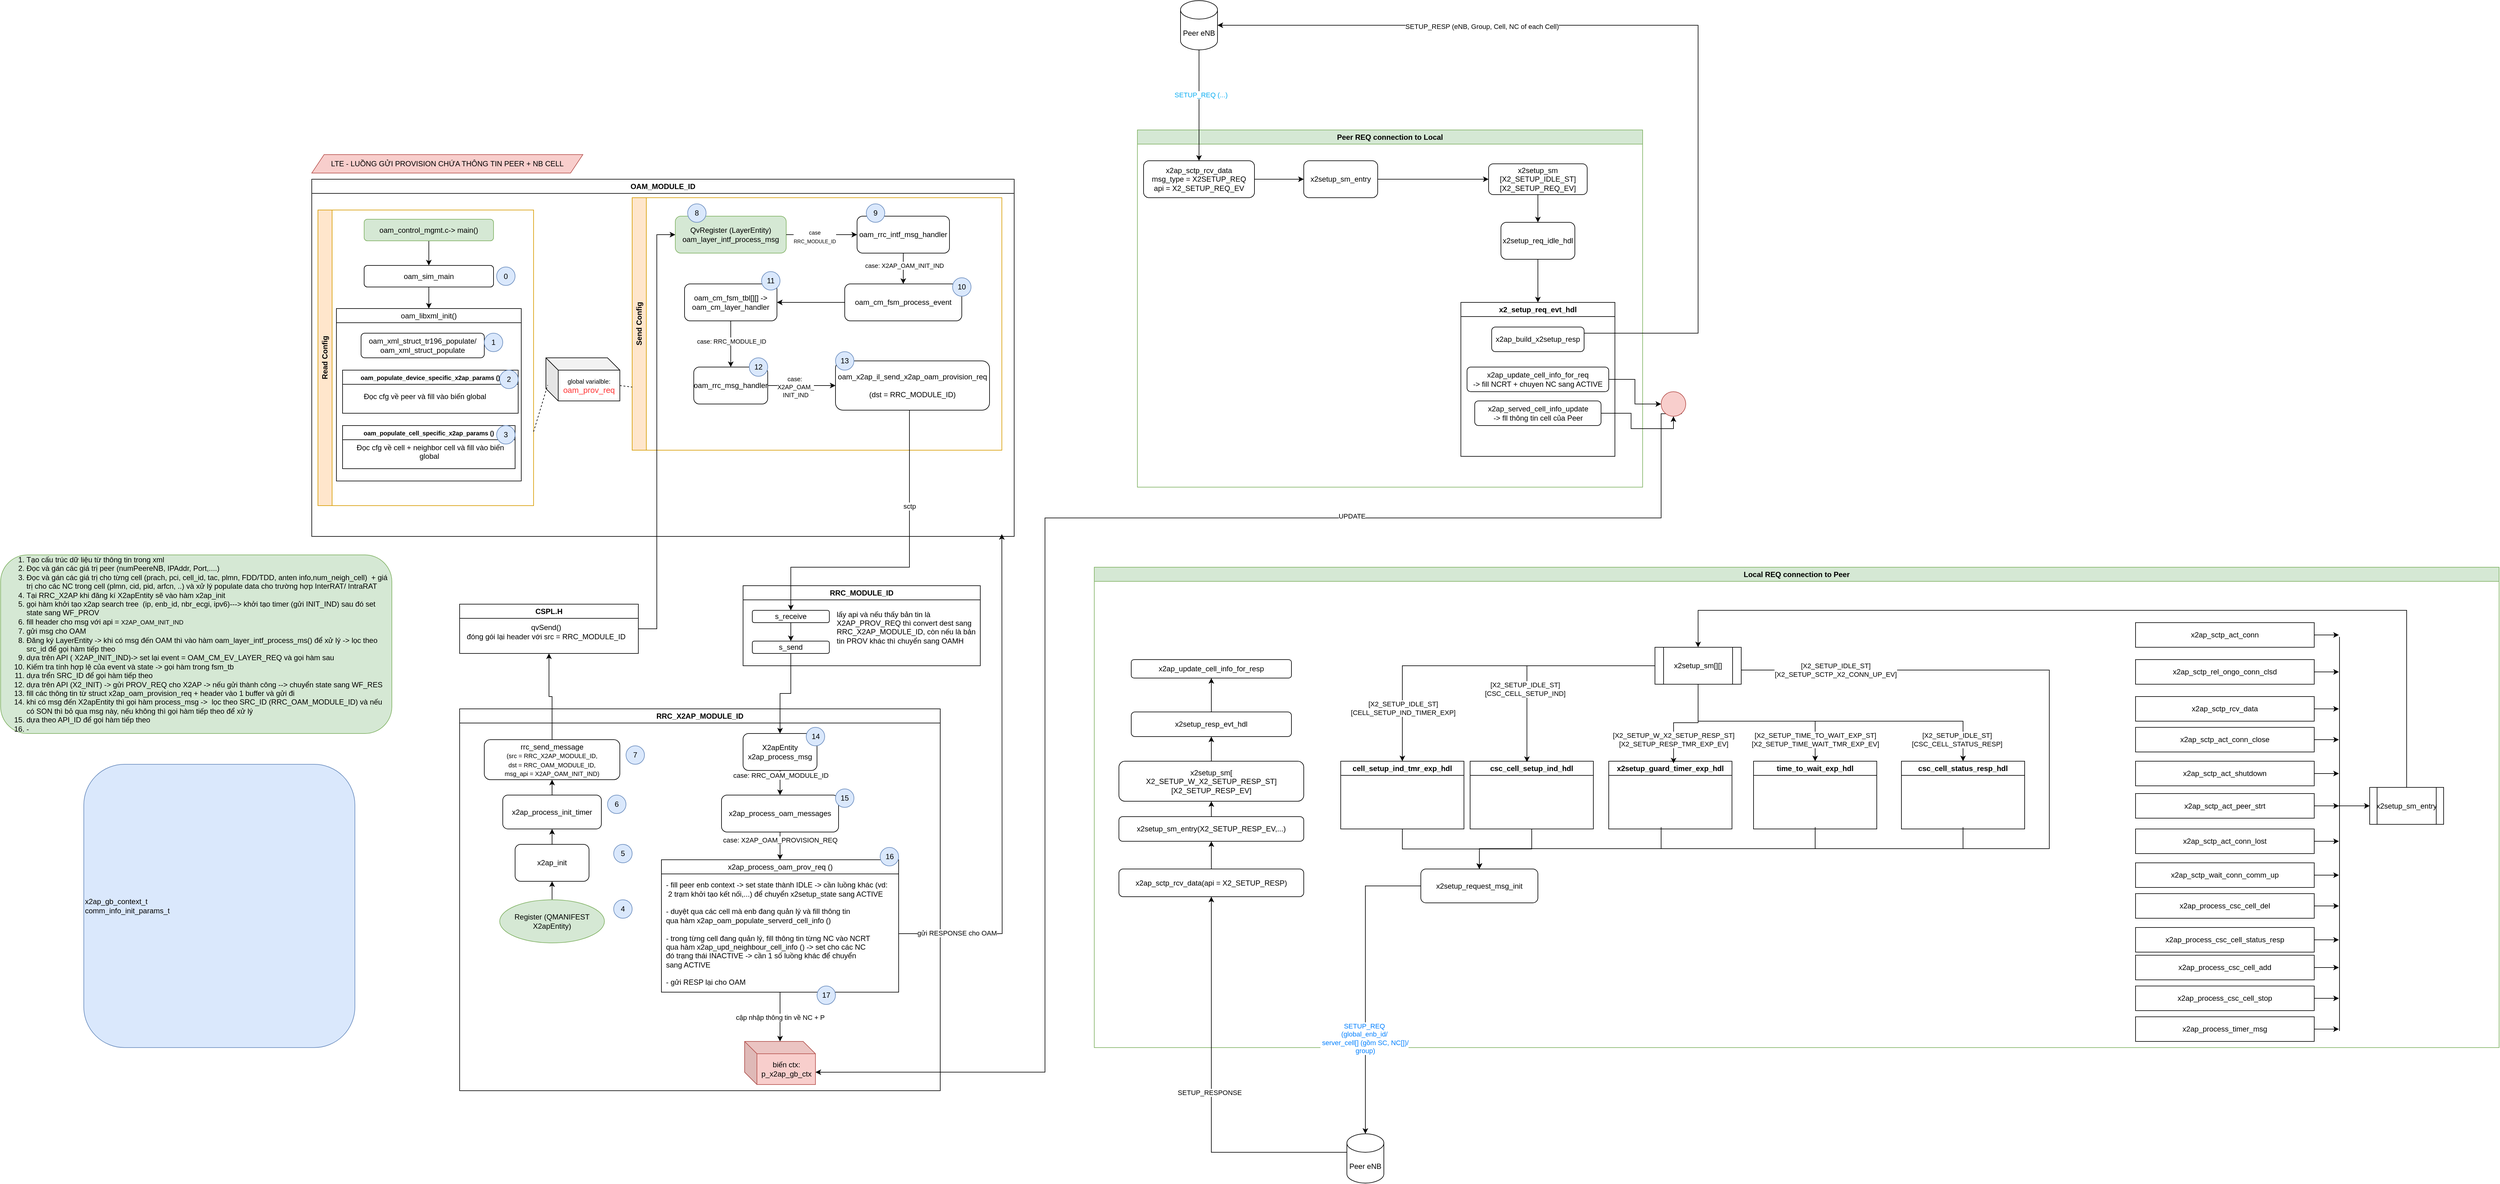 <mxfile version="28.2.0" pages="2">
  <diagram name="LTE" id="iWgtHmf446mTZc4ntef-">
    <mxGraphModel dx="7163" dy="4070" grid="1" gridSize="10" guides="1" tooltips="1" connect="1" arrows="1" fold="1" page="1" pageScale="1" pageWidth="850" pageHeight="1100" math="0" shadow="0">
      <root>
        <mxCell id="0" />
        <mxCell id="1" parent="0" />
        <mxCell id="jGytHkXesSH2hj34qdEf-2" value="OAM_MODULE_ID" style="swimlane;whiteSpace=wrap;html=1;" parent="1" vertex="1">
          <mxGeometry x="-360" y="-230" width="1140" height="580" as="geometry" />
        </mxCell>
        <mxCell id="nEFYsT-crpDZ1YoU7cJc-28" value="" style="edgeStyle=orthogonalEdgeStyle;rounded=0;orthogonalLoop=1;jettySize=auto;html=1;" parent="jGytHkXesSH2hj34qdEf-2" source="jGytHkXesSH2hj34qdEf-7" target="nEFYsT-crpDZ1YoU7cJc-15" edge="1">
          <mxGeometry relative="1" as="geometry" />
        </mxCell>
        <mxCell id="nEFYsT-crpDZ1YoU7cJc-30" value="" style="edgeStyle=orthogonalEdgeStyle;rounded=0;orthogonalLoop=1;jettySize=auto;html=1;" parent="jGytHkXesSH2hj34qdEf-2" source="nEFYsT-crpDZ1YoU7cJc-15" target="nEFYsT-crpDZ1YoU7cJc-24" edge="1">
          <mxGeometry relative="1" as="geometry" />
        </mxCell>
        <mxCell id="nEFYsT-crpDZ1YoU7cJc-109" value="&lt;font style=&quot;font-size: 10px;&quot;&gt;case: RRC_MODULE_ID&lt;/font&gt;" style="edgeLabel;html=1;align=center;verticalAlign=middle;resizable=0;points=[];" parent="nEFYsT-crpDZ1YoU7cJc-30" vertex="1" connectable="0">
          <mxGeometry x="-0.12" y="1" relative="1" as="geometry">
            <mxPoint as="offset" />
          </mxGeometry>
        </mxCell>
        <mxCell id="nEFYsT-crpDZ1YoU7cJc-15" value="oam_cm_fsm_tbl[][] -&amp;gt; oam_cm_layer_handler" style="rounded=1;whiteSpace=wrap;html=1;" parent="jGytHkXesSH2hj34qdEf-2" vertex="1">
          <mxGeometry x="605" y="170" width="150" height="60" as="geometry" />
        </mxCell>
        <mxCell id="nEFYsT-crpDZ1YoU7cJc-63" value="&lt;span style=&quot;font-weight: 400;&quot;&gt;oam_libxml_init()&lt;/span&gt;" style="swimlane;whiteSpace=wrap;html=1;" parent="jGytHkXesSH2hj34qdEf-2" vertex="1">
          <mxGeometry x="40" y="210" width="300" height="280" as="geometry" />
        </mxCell>
        <mxCell id="nEFYsT-crpDZ1YoU7cJc-61" value="oam_xml_struct_tr196_populate/&lt;div&gt;oam_xml_struct_populate&lt;/div&gt;" style="rounded=1;whiteSpace=wrap;html=1;" parent="nEFYsT-crpDZ1YoU7cJc-63" vertex="1">
          <mxGeometry x="40" y="40" width="200" height="40" as="geometry" />
        </mxCell>
        <mxCell id="nEFYsT-crpDZ1YoU7cJc-68" value="&lt;font style=&quot;font-size: 10px;&quot;&gt;oam_populate_device_specific_x2ap_params ()&lt;/font&gt;" style="swimlane;whiteSpace=wrap;html=1;" parent="nEFYsT-crpDZ1YoU7cJc-63" vertex="1">
          <mxGeometry x="10" y="100" width="285" height="70" as="geometry">
            <mxRectangle x="10" y="100" width="250" height="30" as="alternateBounds" />
          </mxGeometry>
        </mxCell>
        <mxCell id="nEFYsT-crpDZ1YoU7cJc-73" value="Đọc cfg về peer và fill vào biến global&amp;nbsp;&lt;div&gt;&lt;br&gt;&lt;/div&gt;" style="text;html=1;align=center;verticalAlign=middle;resizable=0;points=[];autosize=1;strokeColor=none;fillColor=none;" parent="nEFYsT-crpDZ1YoU7cJc-68" vertex="1">
          <mxGeometry x="20" y="30" width="230" height="40" as="geometry" />
        </mxCell>
        <mxCell id="nEFYsT-crpDZ1YoU7cJc-163" value="2" style="ellipse;whiteSpace=wrap;html=1;aspect=fixed;fillColor=#dae8fc;strokeColor=#6c8ebf;" parent="nEFYsT-crpDZ1YoU7cJc-68" vertex="1">
          <mxGeometry x="255" width="30" height="30" as="geometry" />
        </mxCell>
        <mxCell id="nEFYsT-crpDZ1YoU7cJc-72" value="&lt;font style=&quot;font-size: 10px;&quot;&gt;oam_populate_cell_specific_x2ap_params ()&lt;/font&gt;" style="swimlane;whiteSpace=wrap;html=1;" parent="nEFYsT-crpDZ1YoU7cJc-63" vertex="1">
          <mxGeometry x="10" y="190" width="280" height="70" as="geometry">
            <mxRectangle x="10" y="100" width="250" height="30" as="alternateBounds" />
          </mxGeometry>
        </mxCell>
        <mxCell id="nEFYsT-crpDZ1YoU7cJc-75" value="&lt;span style=&quot;text-wrap-mode: nowrap;&quot;&gt;Đọc cfg về cell + neighbor cell và fill vào biến global&amp;nbsp;&lt;/span&gt;&lt;div style=&quot;text-wrap-mode: nowrap;&quot;&gt;&lt;br&gt;&lt;/div&gt;" style="text;html=1;align=center;verticalAlign=middle;whiteSpace=wrap;rounded=0;" parent="nEFYsT-crpDZ1YoU7cJc-72" vertex="1">
          <mxGeometry x="5" y="30" width="275" height="40" as="geometry" />
        </mxCell>
        <mxCell id="nEFYsT-crpDZ1YoU7cJc-164" value="3" style="ellipse;whiteSpace=wrap;html=1;aspect=fixed;fillColor=#dae8fc;strokeColor=#6c8ebf;" parent="nEFYsT-crpDZ1YoU7cJc-72" vertex="1">
          <mxGeometry x="250" width="30" height="30" as="geometry" />
        </mxCell>
        <mxCell id="nEFYsT-crpDZ1YoU7cJc-93" value="&lt;span style=&quot;font-size: 10px; text-wrap-mode: nowrap;&quot;&gt;global varialble:&lt;/span&gt;&lt;div&gt;&lt;span style=&quot;text-wrap-mode: nowrap;&quot;&gt;&lt;font style=&quot;font-size: 13px; color: rgb(255, 51, 51);&quot;&gt;oam_prov_req&lt;/font&gt;&lt;/span&gt;&lt;/div&gt;" style="shape=cube;whiteSpace=wrap;html=1;boundedLbl=1;backgroundOutline=1;darkOpacity=0.05;darkOpacity2=0.1;" parent="jGytHkXesSH2hj34qdEf-2" vertex="1">
          <mxGeometry x="380" y="290" width="120" height="70" as="geometry" />
        </mxCell>
        <mxCell id="nEFYsT-crpDZ1YoU7cJc-94" value="&lt;font style=&quot;color: rgb(0, 0, 0);&quot;&gt;Read Config&lt;/font&gt;" style="swimlane;horizontal=0;whiteSpace=wrap;html=1;fillColor=#ffe6cc;strokeColor=#d79b00;" parent="jGytHkXesSH2hj34qdEf-2" vertex="1">
          <mxGeometry x="10" y="50" width="350" height="480" as="geometry" />
        </mxCell>
        <mxCell id="nEFYsT-crpDZ1YoU7cJc-143" value="" style="edgeStyle=orthogonalEdgeStyle;rounded=0;orthogonalLoop=1;jettySize=auto;html=1;" parent="nEFYsT-crpDZ1YoU7cJc-94" source="nEFYsT-crpDZ1YoU7cJc-65" target="nEFYsT-crpDZ1YoU7cJc-141" edge="1">
          <mxGeometry relative="1" as="geometry" />
        </mxCell>
        <mxCell id="nEFYsT-crpDZ1YoU7cJc-65" value="oam_control_mgmt.c-&amp;gt; main()" style="rounded=1;whiteSpace=wrap;html=1;fillColor=#d5e8d4;strokeColor=#82b366;" parent="nEFYsT-crpDZ1YoU7cJc-94" vertex="1">
          <mxGeometry x="75" y="15" width="210" height="35" as="geometry" />
        </mxCell>
        <mxCell id="nEFYsT-crpDZ1YoU7cJc-141" value="oam_sim_main" style="rounded=1;whiteSpace=wrap;html=1;" parent="nEFYsT-crpDZ1YoU7cJc-94" vertex="1">
          <mxGeometry x="75" y="90" width="210" height="35" as="geometry" />
        </mxCell>
        <mxCell id="nEFYsT-crpDZ1YoU7cJc-148" value="1" style="ellipse;whiteSpace=wrap;html=1;aspect=fixed;fillColor=#dae8fc;strokeColor=#6c8ebf;" parent="nEFYsT-crpDZ1YoU7cJc-94" vertex="1">
          <mxGeometry x="270" y="200" width="30" height="30" as="geometry" />
        </mxCell>
        <mxCell id="nEFYsT-crpDZ1YoU7cJc-182" value="0" style="ellipse;whiteSpace=wrap;html=1;aspect=fixed;fillColor=#dae8fc;strokeColor=#6c8ebf;" parent="nEFYsT-crpDZ1YoU7cJc-94" vertex="1">
          <mxGeometry x="290" y="92.5" width="30" height="30" as="geometry" />
        </mxCell>
        <mxCell id="nEFYsT-crpDZ1YoU7cJc-95" value="&lt;font style=&quot;color: rgb(0, 0, 0);&quot;&gt;Send Config&lt;/font&gt;" style="swimlane;horizontal=0;whiteSpace=wrap;html=1;fillColor=#ffe6cc;strokeColor=#d79b00;" parent="jGytHkXesSH2hj34qdEf-2" vertex="1">
          <mxGeometry x="520" y="30" width="600" height="410" as="geometry" />
        </mxCell>
        <mxCell id="nEFYsT-crpDZ1YoU7cJc-16" value="oam_rrc_intf_msg_handler" style="rounded=1;whiteSpace=wrap;html=1;" parent="nEFYsT-crpDZ1YoU7cJc-95" vertex="1">
          <mxGeometry x="365" y="30" width="150" height="60" as="geometry" />
        </mxCell>
        <mxCell id="jGytHkXesSH2hj34qdEf-7" value="oam_cm_fsm_process_event" style="rounded=1;whiteSpace=wrap;html=1;" parent="nEFYsT-crpDZ1YoU7cJc-95" vertex="1">
          <mxGeometry x="345" y="140" width="190" height="60" as="geometry" />
        </mxCell>
        <mxCell id="nEFYsT-crpDZ1YoU7cJc-27" value="" style="edgeStyle=orthogonalEdgeStyle;rounded=0;orthogonalLoop=1;jettySize=auto;html=1;" parent="nEFYsT-crpDZ1YoU7cJc-95" source="nEFYsT-crpDZ1YoU7cJc-16" target="jGytHkXesSH2hj34qdEf-7" edge="1">
          <mxGeometry relative="1" as="geometry" />
        </mxCell>
        <mxCell id="nEFYsT-crpDZ1YoU7cJc-108" value="&lt;font style=&quot;font-size: 10px;&quot;&gt;case: X2AP_OAM_INIT_IND&lt;span style=&quot;background-color: light-dark(#ffffff, var(--ge-dark-color, #121212)); color: light-dark(rgb(0, 0, 0), rgb(255, 255, 255));&quot;&gt;&amp;nbsp;&lt;/span&gt;&lt;/font&gt;" style="edgeLabel;html=1;align=center;verticalAlign=middle;resizable=0;points=[];" parent="nEFYsT-crpDZ1YoU7cJc-27" vertex="1" connectable="0">
          <mxGeometry x="-0.2" y="3" relative="1" as="geometry">
            <mxPoint as="offset" />
          </mxGeometry>
        </mxCell>
        <mxCell id="jGytHkXesSH2hj34qdEf-6" value="&lt;div&gt;QvRegister (LayerEntity)&lt;/div&gt;oam_layer_intf_process_msg" style="rounded=1;whiteSpace=wrap;html=1;fillColor=#d5e8d4;strokeColor=#82b366;" parent="nEFYsT-crpDZ1YoU7cJc-95" vertex="1">
          <mxGeometry x="70" y="30" width="180" height="60" as="geometry" />
        </mxCell>
        <mxCell id="nEFYsT-crpDZ1YoU7cJc-26" value="" style="edgeStyle=orthogonalEdgeStyle;rounded=0;orthogonalLoop=1;jettySize=auto;html=1;" parent="nEFYsT-crpDZ1YoU7cJc-95" source="jGytHkXesSH2hj34qdEf-6" target="nEFYsT-crpDZ1YoU7cJc-16" edge="1">
          <mxGeometry relative="1" as="geometry" />
        </mxCell>
        <mxCell id="nEFYsT-crpDZ1YoU7cJc-107" value="&lt;font style=&quot;font-size: 9px;&quot;&gt;case&lt;/font&gt;&lt;div&gt;&lt;font style=&quot;font-size: 8px;&quot;&gt;RRC_MODULE_ID&lt;/font&gt;&lt;/div&gt;" style="edgeLabel;html=1;align=center;verticalAlign=middle;resizable=0;points=[];" parent="nEFYsT-crpDZ1YoU7cJc-26" vertex="1" connectable="0">
          <mxGeometry x="-0.2" y="-3" relative="1" as="geometry">
            <mxPoint as="offset" />
          </mxGeometry>
        </mxCell>
        <mxCell id="nEFYsT-crpDZ1YoU7cJc-24" value="oam_rrc_msg_handler" style="rounded=1;whiteSpace=wrap;html=1;" parent="nEFYsT-crpDZ1YoU7cJc-95" vertex="1">
          <mxGeometry x="100" y="275" width="120" height="60" as="geometry" />
        </mxCell>
        <mxCell id="nEFYsT-crpDZ1YoU7cJc-25" value="oam_x2ap_il_send_x2ap_oam_provision_req&lt;div&gt;&lt;br&gt;&lt;div&gt;(dst = RRC_MODULE_ID)&lt;/div&gt;&lt;/div&gt;" style="rounded=1;whiteSpace=wrap;html=1;" parent="nEFYsT-crpDZ1YoU7cJc-95" vertex="1">
          <mxGeometry x="330" y="265" width="250" height="80" as="geometry" />
        </mxCell>
        <mxCell id="nEFYsT-crpDZ1YoU7cJc-31" value="" style="edgeStyle=orthogonalEdgeStyle;rounded=0;orthogonalLoop=1;jettySize=auto;html=1;" parent="nEFYsT-crpDZ1YoU7cJc-95" source="nEFYsT-crpDZ1YoU7cJc-24" target="nEFYsT-crpDZ1YoU7cJc-25" edge="1">
          <mxGeometry relative="1" as="geometry" />
        </mxCell>
        <mxCell id="nEFYsT-crpDZ1YoU7cJc-111" value="&lt;span style=&quot;font-size: 10px;&quot;&gt;case:&amp;nbsp;&lt;/span&gt;&lt;div&gt;&lt;span style=&quot;font-size: 10px;&quot;&gt;X2AP_OAM_&lt;/span&gt;&lt;/div&gt;&lt;div&gt;&lt;span style=&quot;font-size: 10px;&quot;&gt;INIT_IND&lt;/span&gt;&lt;/div&gt;" style="edgeLabel;html=1;align=center;verticalAlign=middle;resizable=0;points=[];" parent="nEFYsT-crpDZ1YoU7cJc-31" vertex="1" connectable="0">
          <mxGeometry x="-0.182" y="-2" relative="1" as="geometry">
            <mxPoint as="offset" />
          </mxGeometry>
        </mxCell>
        <mxCell id="nEFYsT-crpDZ1YoU7cJc-173" value="9" style="ellipse;whiteSpace=wrap;html=1;aspect=fixed;fillColor=#dae8fc;strokeColor=#6c8ebf;" parent="nEFYsT-crpDZ1YoU7cJc-95" vertex="1">
          <mxGeometry x="380" y="10" width="30" height="30" as="geometry" />
        </mxCell>
        <mxCell id="nEFYsT-crpDZ1YoU7cJc-174" value="10" style="ellipse;whiteSpace=wrap;html=1;aspect=fixed;fillColor=#dae8fc;strokeColor=#6c8ebf;" parent="nEFYsT-crpDZ1YoU7cJc-95" vertex="1">
          <mxGeometry x="520" y="130" width="30" height="30" as="geometry" />
        </mxCell>
        <mxCell id="nEFYsT-crpDZ1YoU7cJc-175" value="11" style="ellipse;whiteSpace=wrap;html=1;aspect=fixed;fillColor=#dae8fc;strokeColor=#6c8ebf;" parent="nEFYsT-crpDZ1YoU7cJc-95" vertex="1">
          <mxGeometry x="210" y="120" width="30" height="30" as="geometry" />
        </mxCell>
        <mxCell id="nEFYsT-crpDZ1YoU7cJc-177" value="13" style="ellipse;whiteSpace=wrap;html=1;aspect=fixed;fillColor=#dae8fc;strokeColor=#6c8ebf;" parent="nEFYsT-crpDZ1YoU7cJc-95" vertex="1">
          <mxGeometry x="330" y="250" width="30" height="30" as="geometry" />
        </mxCell>
        <mxCell id="nEFYsT-crpDZ1YoU7cJc-96" value="" style="endArrow=none;dashed=1;html=1;rounded=0;exitX=1;exitY=0.75;exitDx=0;exitDy=0;entryX=0.024;entryY=0.633;entryDx=0;entryDy=0;entryPerimeter=0;" parent="jGytHkXesSH2hj34qdEf-2" source="nEFYsT-crpDZ1YoU7cJc-94" target="nEFYsT-crpDZ1YoU7cJc-93" edge="1">
          <mxGeometry width="50" height="50" relative="1" as="geometry">
            <mxPoint x="380" y="435" as="sourcePoint" />
            <mxPoint x="430" y="385" as="targetPoint" />
          </mxGeometry>
        </mxCell>
        <mxCell id="nEFYsT-crpDZ1YoU7cJc-97" value="" style="endArrow=none;dashed=1;html=1;rounded=0;exitX=0;exitY=0;exitDx=120;exitDy=45;exitPerimeter=0;entryX=0;entryY=0.75;entryDx=0;entryDy=0;" parent="jGytHkXesSH2hj34qdEf-2" source="nEFYsT-crpDZ1YoU7cJc-93" target="nEFYsT-crpDZ1YoU7cJc-95" edge="1">
          <mxGeometry width="50" height="50" relative="1" as="geometry">
            <mxPoint x="380" y="435" as="sourcePoint" />
            <mxPoint x="430" y="385" as="targetPoint" />
          </mxGeometry>
        </mxCell>
        <mxCell id="nEFYsT-crpDZ1YoU7cJc-145" style="edgeStyle=orthogonalEdgeStyle;rounded=0;orthogonalLoop=1;jettySize=auto;html=1;entryX=0.5;entryY=0;entryDx=0;entryDy=0;" parent="jGytHkXesSH2hj34qdEf-2" source="nEFYsT-crpDZ1YoU7cJc-141" target="nEFYsT-crpDZ1YoU7cJc-63" edge="1">
          <mxGeometry relative="1" as="geometry" />
        </mxCell>
        <mxCell id="jGytHkXesSH2hj34qdEf-3" value="RRC_X2AP_MODULE_ID" style="swimlane;whiteSpace=wrap;html=1;" parent="1" vertex="1">
          <mxGeometry x="-120" y="630" width="780" height="620" as="geometry" />
        </mxCell>
        <mxCell id="nEFYsT-crpDZ1YoU7cJc-43" value="" style="edgeStyle=orthogonalEdgeStyle;rounded=0;orthogonalLoop=1;jettySize=auto;html=1;" parent="jGytHkXesSH2hj34qdEf-3" source="nEFYsT-crpDZ1YoU7cJc-4" target="nEFYsT-crpDZ1YoU7cJc-6" edge="1">
          <mxGeometry relative="1" as="geometry" />
        </mxCell>
        <mxCell id="nEFYsT-crpDZ1YoU7cJc-4" value="x2ap_process_init_timer" style="rounded=1;whiteSpace=wrap;html=1;" parent="jGytHkXesSH2hj34qdEf-3" vertex="1">
          <mxGeometry x="70" y="140" width="160" height="55" as="geometry" />
        </mxCell>
        <mxCell id="nEFYsT-crpDZ1YoU7cJc-42" value="" style="edgeStyle=orthogonalEdgeStyle;rounded=0;orthogonalLoop=1;jettySize=auto;html=1;" parent="jGytHkXesSH2hj34qdEf-3" source="nEFYsT-crpDZ1YoU7cJc-3" target="nEFYsT-crpDZ1YoU7cJc-4" edge="1">
          <mxGeometry relative="1" as="geometry" />
        </mxCell>
        <mxCell id="nEFYsT-crpDZ1YoU7cJc-3" value="x2ap_init" style="rounded=1;whiteSpace=wrap;html=1;" parent="jGytHkXesSH2hj34qdEf-3" vertex="1">
          <mxGeometry x="90" y="220" width="120" height="60" as="geometry" />
        </mxCell>
        <mxCell id="nEFYsT-crpDZ1YoU7cJc-6" value="rrc_send_message&lt;div&gt;&lt;font style=&quot;font-size: 10px;&quot;&gt;(src = RRC_X2AP_MODULE_ID,&lt;/font&gt;&lt;/div&gt;&lt;div&gt;&lt;font style=&quot;font-size: 10px;&quot;&gt;&amp;nbsp;dst = RRC_OAM_MODULE_ID,&amp;nbsp;&lt;/font&gt;&lt;/div&gt;&lt;div&gt;&lt;font style=&quot;font-size: 10px;&quot;&gt;msg_api = X2AP_OAM_INIT_IND)&lt;/font&gt;&lt;/div&gt;" style="rounded=1;whiteSpace=wrap;html=1;" parent="jGytHkXesSH2hj34qdEf-3" vertex="1">
          <mxGeometry x="40" y="50" width="220" height="65" as="geometry" />
        </mxCell>
        <mxCell id="nEFYsT-crpDZ1YoU7cJc-84" value="" style="edgeStyle=orthogonalEdgeStyle;rounded=0;orthogonalLoop=1;jettySize=auto;html=1;" parent="jGytHkXesSH2hj34qdEf-3" source="nEFYsT-crpDZ1YoU7cJc-12" target="nEFYsT-crpDZ1YoU7cJc-11" edge="1">
          <mxGeometry relative="1" as="geometry" />
        </mxCell>
        <mxCell id="7GoscIbdtp-0AamT8vIT-3" value="case: RRC_OAM_MODULE_ID" style="edgeLabel;html=1;align=center;verticalAlign=middle;resizable=0;points=[];" parent="nEFYsT-crpDZ1YoU7cJc-84" vertex="1" connectable="0">
          <mxGeometry x="-0.619" y="1" relative="1" as="geometry">
            <mxPoint as="offset" />
          </mxGeometry>
        </mxCell>
        <mxCell id="nEFYsT-crpDZ1YoU7cJc-12" value="&lt;div&gt;X2apEntity&lt;/div&gt;x2ap_process_msg" style="rounded=1;whiteSpace=wrap;html=1;" parent="jGytHkXesSH2hj34qdEf-3" vertex="1">
          <mxGeometry x="460" y="40" width="120" height="60" as="geometry" />
        </mxCell>
        <mxCell id="nEFYsT-crpDZ1YoU7cJc-85" style="edgeStyle=orthogonalEdgeStyle;rounded=0;orthogonalLoop=1;jettySize=auto;html=1;entryX=0.5;entryY=0;entryDx=0;entryDy=0;" parent="jGytHkXesSH2hj34qdEf-3" source="nEFYsT-crpDZ1YoU7cJc-11" target="nEFYsT-crpDZ1YoU7cJc-83" edge="1">
          <mxGeometry relative="1" as="geometry" />
        </mxCell>
        <mxCell id="7GoscIbdtp-0AamT8vIT-4" value="case: X2AP_OAM_PROVISION_REQ" style="edgeLabel;html=1;align=center;verticalAlign=middle;resizable=0;points=[];" parent="nEFYsT-crpDZ1YoU7cJc-85" vertex="1" connectable="0">
          <mxGeometry x="-0.429" relative="1" as="geometry">
            <mxPoint as="offset" />
          </mxGeometry>
        </mxCell>
        <mxCell id="nEFYsT-crpDZ1YoU7cJc-11" value="x2ap_process_oam_messages" style="rounded=1;whiteSpace=wrap;html=1;" parent="jGytHkXesSH2hj34qdEf-3" vertex="1">
          <mxGeometry x="425" y="140" width="190" height="60" as="geometry" />
        </mxCell>
        <mxCell id="nEFYsT-crpDZ1YoU7cJc-103" value="" style="edgeStyle=orthogonalEdgeStyle;rounded=0;orthogonalLoop=1;jettySize=auto;html=1;" parent="jGytHkXesSH2hj34qdEf-3" source="nEFYsT-crpDZ1YoU7cJc-83" target="nEFYsT-crpDZ1YoU7cJc-101" edge="1">
          <mxGeometry relative="1" as="geometry" />
        </mxCell>
        <mxCell id="4SOa410NmmghQBkVjJKv-9" value="cập nhập thông tin về NC + P" style="edgeLabel;html=1;align=center;verticalAlign=middle;resizable=0;points=[];" parent="nEFYsT-crpDZ1YoU7cJc-103" vertex="1" connectable="0">
          <mxGeometry x="0.027" relative="1" as="geometry">
            <mxPoint as="offset" />
          </mxGeometry>
        </mxCell>
        <mxCell id="nEFYsT-crpDZ1YoU7cJc-83" value="&lt;span style=&quot;font-weight: 400;&quot;&gt;x2ap_process_oam_prov_req ()&lt;/span&gt;" style="swimlane;whiteSpace=wrap;html=1;" parent="jGytHkXesSH2hj34qdEf-3" vertex="1">
          <mxGeometry x="327.5" y="245" width="385" height="215" as="geometry" />
        </mxCell>
        <mxCell id="7GoscIbdtp-0AamT8vIT-5" style="edgeStyle=orthogonalEdgeStyle;rounded=0;orthogonalLoop=1;jettySize=auto;html=1;" parent="nEFYsT-crpDZ1YoU7cJc-83" source="nEFYsT-crpDZ1YoU7cJc-88" edge="1">
          <mxGeometry relative="1" as="geometry">
            <mxPoint x="552.5" y="-528.704" as="targetPoint" />
          </mxGeometry>
        </mxCell>
        <mxCell id="7GoscIbdtp-0AamT8vIT-7" value="gửi RESPONSE cho OAM" style="edgeLabel;html=1;align=center;verticalAlign=middle;resizable=0;points=[];" parent="7GoscIbdtp-0AamT8vIT-5" vertex="1" connectable="0">
          <mxGeometry x="-0.768" y="1" relative="1" as="geometry">
            <mxPoint as="offset" />
          </mxGeometry>
        </mxCell>
        <mxCell id="nEFYsT-crpDZ1YoU7cJc-88" value="- fill peer enb context -&amp;gt; set state thành IDLE -&amp;gt; cần luồng&amp;nbsp;&lt;span style=&quot;background-color: transparent; color: light-dark(rgb(0, 0, 0), rgb(255, 255, 255));&quot;&gt;khác (vd:&lt;/span&gt;&lt;div&gt;&lt;span style=&quot;background-color: transparent; color: light-dark(rgb(0, 0, 0), rgb(255, 255, 255));&quot;&gt;&amp;nbsp;2 trạm khởi tạo kết nối,...) để&amp;nbsp;&lt;/span&gt;&lt;span style=&quot;background-color: transparent; color: light-dark(rgb(0, 0, 0), rgb(255, 255, 255));&quot;&gt;chuyển x2setup_state sang ACTIVE&lt;/span&gt;&lt;div&gt;&lt;div&gt;&lt;br&gt;- duyệt qua các cell mà enb đang quản lý&amp;nbsp;và fill thông tin&lt;br&gt;qua hàm x2ap_oam_populate_serverd_cell_info ()&lt;br&gt;&lt;br&gt;- trong từng cell đang quản lý, fill thông tin từng NC vào NCRT&amp;nbsp;&lt;br&gt;qua hàm&amp;nbsp;x2ap_upd_neighbour_cell_info () -&amp;gt; set cho các NC&lt;div&gt;&lt;span style=&quot;background-color: transparent; color: light-dark(rgb(0, 0, 0), rgb(255, 255, 255));&quot;&gt;đó trạng thái INACTIVE -&amp;gt; cần 1 số luồng khác để chuyển&amp;nbsp;&lt;/span&gt;&lt;div&gt;sang ACTIVE&lt;/div&gt;&lt;/div&gt;&lt;/div&gt;&lt;/div&gt;&lt;/div&gt;&lt;div&gt;&lt;br&gt;&lt;/div&gt;&lt;div&gt;- gửi RESP lại cho OAM&lt;/div&gt;" style="text;align=left;verticalAlign=middle;resizable=0;points=[];autosize=1;strokeColor=none;fillColor=none;html=1;" parent="nEFYsT-crpDZ1YoU7cJc-83" vertex="1">
          <mxGeometry x="5" y="25" width="380" height="190" as="geometry" />
        </mxCell>
        <mxCell id="nEFYsT-crpDZ1YoU7cJc-180" value="16" style="ellipse;whiteSpace=wrap;html=1;aspect=fixed;fillColor=#dae8fc;strokeColor=#6c8ebf;" parent="nEFYsT-crpDZ1YoU7cJc-83" vertex="1">
          <mxGeometry x="355" y="-20" width="30" height="30" as="geometry" />
        </mxCell>
        <mxCell id="nEFYsT-crpDZ1YoU7cJc-100" value="" style="edgeStyle=orthogonalEdgeStyle;rounded=0;orthogonalLoop=1;jettySize=auto;html=1;" parent="jGytHkXesSH2hj34qdEf-3" source="nEFYsT-crpDZ1YoU7cJc-99" target="nEFYsT-crpDZ1YoU7cJc-3" edge="1">
          <mxGeometry relative="1" as="geometry" />
        </mxCell>
        <mxCell id="nEFYsT-crpDZ1YoU7cJc-99" value="Register (QMANIFEST X2apEntity)" style="ellipse;whiteSpace=wrap;html=1;fillColor=#d5e8d4;strokeColor=#82b366;" parent="jGytHkXesSH2hj34qdEf-3" vertex="1">
          <mxGeometry x="65" y="310" width="170" height="70" as="geometry" />
        </mxCell>
        <mxCell id="nEFYsT-crpDZ1YoU7cJc-101" value="biến ctx: p_x2ap_gb_ctx" style="shape=cube;whiteSpace=wrap;html=1;boundedLbl=1;backgroundOutline=1;darkOpacity=0.05;darkOpacity2=0.1;fillColor=#f8cecc;strokeColor=#b85450;" parent="jGytHkXesSH2hj34qdEf-3" vertex="1">
          <mxGeometry x="462.5" y="540" width="115" height="70" as="geometry" />
        </mxCell>
        <mxCell id="nEFYsT-crpDZ1YoU7cJc-178" value="14" style="ellipse;whiteSpace=wrap;html=1;aspect=fixed;fillColor=#dae8fc;strokeColor=#6c8ebf;" parent="jGytHkXesSH2hj34qdEf-3" vertex="1">
          <mxGeometry x="562.5" y="30" width="30" height="30" as="geometry" />
        </mxCell>
        <mxCell id="nEFYsT-crpDZ1YoU7cJc-179" value="15" style="ellipse;whiteSpace=wrap;html=1;aspect=fixed;fillColor=#dae8fc;strokeColor=#6c8ebf;" parent="jGytHkXesSH2hj34qdEf-3" vertex="1">
          <mxGeometry x="610" y="130" width="30" height="30" as="geometry" />
        </mxCell>
        <mxCell id="nEFYsT-crpDZ1YoU7cJc-181" value="17" style="ellipse;whiteSpace=wrap;html=1;aspect=fixed;fillColor=#dae8fc;strokeColor=#6c8ebf;" parent="jGytHkXesSH2hj34qdEf-3" vertex="1">
          <mxGeometry x="580" y="450" width="30" height="30" as="geometry" />
        </mxCell>
        <mxCell id="NYHd2ZrHECOrhbtWjlzU-33" style="edgeStyle=orthogonalEdgeStyle;rounded=0;orthogonalLoop=1;jettySize=auto;html=1;entryX=0;entryY=0;entryDx=115;entryDy=45;entryPerimeter=0;exitX=0.843;exitY=0.892;exitDx=0;exitDy=0;exitPerimeter=0;" edge="1" parent="jGytHkXesSH2hj34qdEf-3" source="NYHd2ZrHECOrhbtWjlzU-29">
          <mxGeometry relative="1" as="geometry">
            <mxPoint x="1950.0" y="-490.001" as="sourcePoint" />
            <mxPoint x="577.5" y="589.94" as="targetPoint" />
            <Array as="points">
              <mxPoint x="1950" y="-479" />
              <mxPoint x="1950" y="-310" />
              <mxPoint x="950" y="-310" />
              <mxPoint x="950" y="590" />
            </Array>
          </mxGeometry>
        </mxCell>
        <mxCell id="NYHd2ZrHECOrhbtWjlzU-35" value="UPDATE" style="edgeLabel;html=1;align=center;verticalAlign=middle;resizable=0;points=[];" vertex="1" connectable="0" parent="NYHd2ZrHECOrhbtWjlzU-33">
          <mxGeometry x="-0.43" y="-3" relative="1" as="geometry">
            <mxPoint as="offset" />
          </mxGeometry>
        </mxCell>
        <mxCell id="nEFYsT-crpDZ1YoU7cJc-2" value="RRC_MODULE_ID" style="swimlane;whiteSpace=wrap;html=1;" parent="1" vertex="1">
          <mxGeometry x="340" y="430" width="385" height="130" as="geometry" />
        </mxCell>
        <mxCell id="nEFYsT-crpDZ1YoU7cJc-33" value="" style="edgeStyle=orthogonalEdgeStyle;rounded=0;orthogonalLoop=1;jettySize=auto;html=1;" parent="nEFYsT-crpDZ1YoU7cJc-2" source="nEFYsT-crpDZ1YoU7cJc-8" target="nEFYsT-crpDZ1YoU7cJc-10" edge="1">
          <mxGeometry relative="1" as="geometry" />
        </mxCell>
        <mxCell id="nEFYsT-crpDZ1YoU7cJc-8" value="s_receive" style="rounded=1;whiteSpace=wrap;html=1;" parent="nEFYsT-crpDZ1YoU7cJc-2" vertex="1">
          <mxGeometry x="15" y="40" width="125" height="20" as="geometry" />
        </mxCell>
        <mxCell id="nEFYsT-crpDZ1YoU7cJc-10" value="s_send" style="rounded=1;whiteSpace=wrap;html=1;" parent="nEFYsT-crpDZ1YoU7cJc-2" vertex="1">
          <mxGeometry x="15" y="90" width="125" height="20" as="geometry" />
        </mxCell>
        <mxCell id="nEFYsT-crpDZ1YoU7cJc-38" value="lấy api và nếu thấy bản tin là X2AP_PROV_REQ thì convert dest sang RRC_X2AP_MODULE_ID, còn nếu là bản tin PROV khác thì chuyển sang OAMH&lt;div&gt;&lt;br&gt;&lt;/div&gt;" style="text;html=1;align=left;verticalAlign=middle;whiteSpace=wrap;rounded=0;" parent="nEFYsT-crpDZ1YoU7cJc-2" vertex="1">
          <mxGeometry x="150" y="60" width="235" height="30" as="geometry" />
        </mxCell>
        <mxCell id="nEFYsT-crpDZ1YoU7cJc-34" style="edgeStyle=orthogonalEdgeStyle;rounded=0;orthogonalLoop=1;jettySize=auto;html=1;" parent="1" source="nEFYsT-crpDZ1YoU7cJc-10" target="nEFYsT-crpDZ1YoU7cJc-12" edge="1">
          <mxGeometry relative="1" as="geometry" />
        </mxCell>
        <mxCell id="nEFYsT-crpDZ1YoU7cJc-78" style="edgeStyle=orthogonalEdgeStyle;rounded=0;orthogonalLoop=1;jettySize=auto;html=1;entryX=0;entryY=0.5;entryDx=0;entryDy=0;" parent="1" source="nEFYsT-crpDZ1YoU7cJc-76" target="jGytHkXesSH2hj34qdEf-6" edge="1">
          <mxGeometry relative="1" as="geometry" />
        </mxCell>
        <mxCell id="nEFYsT-crpDZ1YoU7cJc-76" value="CSPL.H" style="swimlane;whiteSpace=wrap;html=1;" parent="1" vertex="1">
          <mxGeometry x="-120" y="460" width="290" height="80" as="geometry" />
        </mxCell>
        <mxCell id="nEFYsT-crpDZ1YoU7cJc-106" value="qvSend()&lt;div&gt;đóng gói lại header với src = RRC_MODULE_ID&lt;/div&gt;" style="text;html=1;align=center;verticalAlign=middle;resizable=0;points=[];autosize=1;strokeColor=none;fillColor=none;" parent="nEFYsT-crpDZ1YoU7cJc-76" vertex="1">
          <mxGeometry y="25" width="280" height="40" as="geometry" />
        </mxCell>
        <mxCell id="nEFYsT-crpDZ1YoU7cJc-77" style="edgeStyle=orthogonalEdgeStyle;rounded=0;orthogonalLoop=1;jettySize=auto;html=1;entryX=0.5;entryY=1;entryDx=0;entryDy=0;" parent="1" source="nEFYsT-crpDZ1YoU7cJc-6" target="nEFYsT-crpDZ1YoU7cJc-76" edge="1">
          <mxGeometry relative="1" as="geometry" />
        </mxCell>
        <mxCell id="nEFYsT-crpDZ1YoU7cJc-80" value="LTE - LUỒNG GỬI PROVISION CHỨA THÔNG TIN PEER + NB CELL" style="shape=parallelogram;perimeter=parallelogramPerimeter;whiteSpace=wrap;html=1;fixedSize=1;fillColor=#f8cecc;strokeColor=#b85450;" parent="1" vertex="1">
          <mxGeometry x="-360" y="-270" width="440" height="30" as="geometry" />
        </mxCell>
        <mxCell id="nEFYsT-crpDZ1YoU7cJc-110" style="edgeStyle=orthogonalEdgeStyle;rounded=0;orthogonalLoop=1;jettySize=auto;html=1;entryX=0.5;entryY=0;entryDx=0;entryDy=0;" parent="1" source="nEFYsT-crpDZ1YoU7cJc-25" target="nEFYsT-crpDZ1YoU7cJc-8" edge="1">
          <mxGeometry relative="1" as="geometry">
            <Array as="points">
              <mxPoint x="610" y="400" />
              <mxPoint x="418" y="400" />
            </Array>
          </mxGeometry>
        </mxCell>
        <mxCell id="nEFYsT-crpDZ1YoU7cJc-112" value="sctp" style="edgeLabel;html=1;align=center;verticalAlign=middle;resizable=0;points=[];" parent="nEFYsT-crpDZ1YoU7cJc-110" vertex="1" connectable="0">
          <mxGeometry x="-0.399" relative="1" as="geometry">
            <mxPoint as="offset" />
          </mxGeometry>
        </mxCell>
        <mxCell id="nEFYsT-crpDZ1YoU7cJc-161" value="&lt;div style=&quot;line-height: 130%;&quot;&gt;&lt;ol style=&quot;line-height: 120%;&quot;&gt;&lt;li&gt;Tạo cấu trúc dữ liệu từ thông tin trong xml&lt;/li&gt;&lt;li&gt;Đọc và gán các giá trị peer (numPeereNB, IPAddr, Port,....)&lt;/li&gt;&lt;li&gt;Đọc và gán các giá trị cho từng cell (prach, pci, cell_id, tac, plmn, FDD/TDD, anten info,&lt;span style=&quot;background-color: transparent; color: light-dark(rgb(0, 0, 0), rgb(255, 255, 255));&quot;&gt;num_neigh_cell)&amp;nbsp; + giá trị cho các NC trong cell (plmn, cid, pid, arfcn, ..) và xử lý populate data cho trường hợp InterRAT/ IntraRAT&amp;nbsp;&lt;/span&gt;&lt;/li&gt;&lt;li&gt;Tại RRC_X2AP khi đăng kí X2apEntity sẽ vào hàm x2ap_init&lt;/li&gt;&lt;li&gt;gọi hàm khởi tạo x2ap search tree&amp;nbsp; (ip, enb_id, nbr_ecgi, ipv6)---&amp;gt; khởi tạo timer (gửi INIT_IND) sau đó set state sang WF_PROV&lt;/li&gt;&lt;li&gt;fill header cho msg với api =&amp;nbsp;&lt;span style=&quot;font-size: 10px; text-align: center;&quot;&gt;X2AP_OAM_INIT_IND&lt;/span&gt;&lt;/li&gt;&lt;li&gt;gửi msg cho OAM&lt;/li&gt;&lt;li&gt;Đăng ký LayerEntity -&amp;gt; khi có msg đến OAM thì vào hàm&amp;nbsp;&lt;span style=&quot;text-align: center;&quot;&gt;oam_layer_intf_process_ms() để xử lý -&amp;gt; lọc theo src_id để gọi hàm tiếp theo&lt;/span&gt;&lt;/li&gt;&lt;li&gt;dựa trên API ( X2AP_INIT_IND)-&amp;gt; set lại event = OAM_CM_EV_LAYER_REQ và gọi hàm sau&amp;nbsp;&lt;/li&gt;&lt;li&gt;Kiếm tra tính hợp lệ của event và state -&amp;gt; gọi hàm trong fsm_tb&lt;/li&gt;&lt;li&gt;dựa trển SRC_ID để gọi hàm tiếp theo&lt;/li&gt;&lt;li&gt;dựa trên API (X2_INIT) -&amp;gt; gửi PROV_REQ cho X2AP -&amp;gt; nếu gửi thành công --&amp;gt; chuyển state sang WF_RES&lt;/li&gt;&lt;li&gt;fill các thông tin từ struct x2ap_oam_provision_req + header vào 1 buffer và gửi đi&lt;/li&gt;&lt;li&gt;khi có msg đến X2apEntity thì gọi hàm process_msg -&amp;gt;&amp;nbsp; lọc theo SRC_ID (RRC_OAM_MODULE_ID) và nếu có SON thì bỏ qua msg này, nếu không thì gọi hàm tiếp theo để xử lý&lt;/li&gt;&lt;li&gt;dựa theo API_ID để gọi hàm tiếp theo&lt;/li&gt;&lt;li&gt;-&lt;/li&gt;&lt;/ol&gt;&lt;div&gt;&lt;/div&gt;&lt;/div&gt;" style="rounded=1;whiteSpace=wrap;html=1;align=left;fillColor=#d5e8d4;strokeColor=#82b366;" parent="1" vertex="1">
          <mxGeometry x="-865" y="380" width="635" height="290" as="geometry" />
        </mxCell>
        <mxCell id="nEFYsT-crpDZ1YoU7cJc-168" value="4" style="ellipse;whiteSpace=wrap;html=1;aspect=fixed;fillColor=#dae8fc;strokeColor=#6c8ebf;" parent="1" vertex="1">
          <mxGeometry x="130" y="940" width="30" height="30" as="geometry" />
        </mxCell>
        <mxCell id="nEFYsT-crpDZ1YoU7cJc-169" value="5" style="ellipse;whiteSpace=wrap;html=1;aspect=fixed;fillColor=#dae8fc;strokeColor=#6c8ebf;" parent="1" vertex="1">
          <mxGeometry x="130" y="850" width="30" height="30" as="geometry" />
        </mxCell>
        <mxCell id="nEFYsT-crpDZ1YoU7cJc-170" value="6" style="ellipse;whiteSpace=wrap;html=1;aspect=fixed;fillColor=#dae8fc;strokeColor=#6c8ebf;" parent="1" vertex="1">
          <mxGeometry x="120" y="770" width="30" height="30" as="geometry" />
        </mxCell>
        <mxCell id="nEFYsT-crpDZ1YoU7cJc-171" value="7" style="ellipse;whiteSpace=wrap;html=1;aspect=fixed;fillColor=#dae8fc;strokeColor=#6c8ebf;" parent="1" vertex="1">
          <mxGeometry x="150" y="690" width="30" height="30" as="geometry" />
        </mxCell>
        <mxCell id="nEFYsT-crpDZ1YoU7cJc-172" value="8" style="ellipse;whiteSpace=wrap;html=1;aspect=fixed;fillColor=#dae8fc;strokeColor=#6c8ebf;" parent="1" vertex="1">
          <mxGeometry x="250" y="-190" width="30" height="30" as="geometry" />
        </mxCell>
        <mxCell id="nEFYsT-crpDZ1YoU7cJc-176" value="12" style="ellipse;whiteSpace=wrap;html=1;aspect=fixed;fillColor=#dae8fc;strokeColor=#6c8ebf;" parent="1" vertex="1">
          <mxGeometry x="350" y="60" width="30" height="30" as="geometry" />
        </mxCell>
        <mxCell id="7GoscIbdtp-0AamT8vIT-2" value="x2ap_gb_context_t&lt;div&gt;comm_info_init_params_t&lt;/div&gt;" style="rounded=1;whiteSpace=wrap;html=1;fillColor=#dae8fc;strokeColor=#6c8ebf;align=left;" parent="1" vertex="1">
          <mxGeometry x="-730" y="720" width="440" height="460" as="geometry" />
        </mxCell>
        <mxCell id="4SOa410NmmghQBkVjJKv-3" value="Local REQ connection to Peer" style="swimlane;whiteSpace=wrap;html=1;fillColor=#d5e8d4;strokeColor=#82b366;" parent="1" vertex="1">
          <mxGeometry x="910" y="400" width="2280" height="780" as="geometry" />
        </mxCell>
        <mxCell id="NYHd2ZrHECOrhbtWjlzU-39" value="&lt;span style=&quot;font-size: 12px;&quot;&gt;x2setup_request_msg_init&lt;/span&gt;" style="rounded=1;whiteSpace=wrap;html=1;" vertex="1" parent="4SOa410NmmghQBkVjJKv-3">
          <mxGeometry x="530" y="490" width="190" height="55" as="geometry" />
        </mxCell>
        <mxCell id="NYHd2ZrHECOrhbtWjlzU-40" value="&lt;span style=&quot;font-size: 12px;&quot;&gt;x2ap_update_cell_info_for_resp&lt;/span&gt;" style="rounded=1;whiteSpace=wrap;html=1;" vertex="1" parent="4SOa410NmmghQBkVjJKv-3">
          <mxGeometry x="60" y="150" width="260" height="30" as="geometry" />
        </mxCell>
        <mxCell id="NYHd2ZrHECOrhbtWjlzU-52" value="" style="edgeStyle=orthogonalEdgeStyle;rounded=0;orthogonalLoop=1;jettySize=auto;html=1;" edge="1" parent="4SOa410NmmghQBkVjJKv-3" source="NYHd2ZrHECOrhbtWjlzU-41" target="NYHd2ZrHECOrhbtWjlzU-40">
          <mxGeometry relative="1" as="geometry" />
        </mxCell>
        <mxCell id="NYHd2ZrHECOrhbtWjlzU-41" value="&lt;span style=&quot;font-size: 12px;&quot;&gt;x2setup_resp_evt_hdl&lt;/span&gt;" style="rounded=1;whiteSpace=wrap;html=1;" vertex="1" parent="4SOa410NmmghQBkVjJKv-3">
          <mxGeometry x="60" y="235" width="260" height="40" as="geometry" />
        </mxCell>
        <mxCell id="NYHd2ZrHECOrhbtWjlzU-51" value="" style="edgeStyle=orthogonalEdgeStyle;rounded=0;orthogonalLoop=1;jettySize=auto;html=1;" edge="1" parent="4SOa410NmmghQBkVjJKv-3" source="NYHd2ZrHECOrhbtWjlzU-43" target="NYHd2ZrHECOrhbtWjlzU-41">
          <mxGeometry relative="1" as="geometry" />
        </mxCell>
        <mxCell id="NYHd2ZrHECOrhbtWjlzU-43" value="&lt;div&gt;&lt;span style=&quot;font-size: 12px;&quot;&gt;x2setup_sm[&lt;/span&gt;&lt;/div&gt;&lt;div&gt;&lt;span style=&quot;font-size: 12px;&quot;&gt;X2_SETUP_W_X2_SETUP_RESP_ST][X2_SETUP_RESP_EV]&lt;/span&gt;&lt;/div&gt;" style="rounded=1;whiteSpace=wrap;html=1;" vertex="1" parent="4SOa410NmmghQBkVjJKv-3">
          <mxGeometry x="40" y="315" width="300" height="65" as="geometry" />
        </mxCell>
        <mxCell id="NYHd2ZrHECOrhbtWjlzU-50" value="" style="edgeStyle=orthogonalEdgeStyle;rounded=0;orthogonalLoop=1;jettySize=auto;html=1;" edge="1" parent="4SOa410NmmghQBkVjJKv-3" source="NYHd2ZrHECOrhbtWjlzU-44" target="NYHd2ZrHECOrhbtWjlzU-43">
          <mxGeometry relative="1" as="geometry" />
        </mxCell>
        <mxCell id="NYHd2ZrHECOrhbtWjlzU-44" value="&lt;span style=&quot;font-size: 12px;&quot;&gt;x2setup_sm_entry(X2_SETUP_RESP_EV,...)&lt;/span&gt;" style="rounded=1;whiteSpace=wrap;html=1;" vertex="1" parent="4SOa410NmmghQBkVjJKv-3">
          <mxGeometry x="40" y="405" width="300" height="40" as="geometry" />
        </mxCell>
        <mxCell id="NYHd2ZrHECOrhbtWjlzU-49" value="" style="edgeStyle=orthogonalEdgeStyle;rounded=0;orthogonalLoop=1;jettySize=auto;html=1;" edge="1" parent="4SOa410NmmghQBkVjJKv-3" source="NYHd2ZrHECOrhbtWjlzU-46" target="NYHd2ZrHECOrhbtWjlzU-44">
          <mxGeometry relative="1" as="geometry" />
        </mxCell>
        <mxCell id="NYHd2ZrHECOrhbtWjlzU-46" value="&lt;span style=&quot;font-size: 12px;&quot;&gt;x2ap_sctp_rcv_data(api = X2_SETUP_RESP)&lt;/span&gt;" style="rounded=1;whiteSpace=wrap;html=1;" vertex="1" parent="4SOa410NmmghQBkVjJKv-3">
          <mxGeometry x="40" y="490" width="300" height="45" as="geometry" />
        </mxCell>
        <mxCell id="NYHd2ZrHECOrhbtWjlzU-80" style="edgeStyle=orthogonalEdgeStyle;rounded=0;orthogonalLoop=1;jettySize=auto;html=1;" edge="1" parent="4SOa410NmmghQBkVjJKv-3" source="NYHd2ZrHECOrhbtWjlzU-62" target="NYHd2ZrHECOrhbtWjlzU-39">
          <mxGeometry relative="1" as="geometry" />
        </mxCell>
        <mxCell id="NYHd2ZrHECOrhbtWjlzU-62" value="cell_setup_ind_tmr_exp_hdl" style="swimlane;whiteSpace=wrap;html=1;" vertex="1" parent="4SOa410NmmghQBkVjJKv-3">
          <mxGeometry x="400" y="315" width="200" height="110" as="geometry" />
        </mxCell>
        <mxCell id="NYHd2ZrHECOrhbtWjlzU-83" style="edgeStyle=orthogonalEdgeStyle;rounded=0;orthogonalLoop=1;jettySize=auto;html=1;" edge="1" parent="4SOa410NmmghQBkVjJKv-3">
          <mxGeometry relative="1" as="geometry">
            <mxPoint x="1170" y="422" as="sourcePoint" />
            <mxPoint x="625" y="490" as="targetPoint" />
            <Array as="points">
              <mxPoint x="1170" y="457" />
              <mxPoint x="625" y="457" />
            </Array>
          </mxGeometry>
        </mxCell>
        <mxCell id="NYHd2ZrHECOrhbtWjlzU-78" value="time_to_wait_exp_hdl" style="swimlane;whiteSpace=wrap;html=1;" vertex="1" parent="4SOa410NmmghQBkVjJKv-3">
          <mxGeometry x="1070" y="315" width="200" height="110" as="geometry" />
        </mxCell>
        <mxCell id="NYHd2ZrHECOrhbtWjlzU-82" style="edgeStyle=orthogonalEdgeStyle;rounded=0;orthogonalLoop=1;jettySize=auto;html=1;" edge="1" parent="4SOa410NmmghQBkVjJKv-3">
          <mxGeometry relative="1" as="geometry">
            <mxPoint x="920" y="422" as="sourcePoint" />
            <mxPoint x="625" y="490" as="targetPoint" />
            <Array as="points">
              <mxPoint x="920" y="457" />
              <mxPoint x="625" y="457" />
            </Array>
          </mxGeometry>
        </mxCell>
        <mxCell id="NYHd2ZrHECOrhbtWjlzU-77" value="x2setup_guard_timer_exp_hdl" style="swimlane;whiteSpace=wrap;html=1;" vertex="1" parent="4SOa410NmmghQBkVjJKv-3">
          <mxGeometry x="835" y="315" width="200" height="110" as="geometry" />
        </mxCell>
        <mxCell id="NYHd2ZrHECOrhbtWjlzU-81" style="edgeStyle=orthogonalEdgeStyle;rounded=0;orthogonalLoop=1;jettySize=auto;html=1;entryX=0.5;entryY=0;entryDx=0;entryDy=0;" edge="1" parent="4SOa410NmmghQBkVjJKv-3" source="NYHd2ZrHECOrhbtWjlzU-75" target="NYHd2ZrHECOrhbtWjlzU-39">
          <mxGeometry relative="1" as="geometry" />
        </mxCell>
        <mxCell id="NYHd2ZrHECOrhbtWjlzU-75" value="csc_cell_setup_ind_hdl" style="swimlane;whiteSpace=wrap;html=1;" vertex="1" parent="4SOa410NmmghQBkVjJKv-3">
          <mxGeometry x="610" y="315" width="200" height="110" as="geometry" />
        </mxCell>
        <mxCell id="NYHd2ZrHECOrhbtWjlzU-84" style="edgeStyle=orthogonalEdgeStyle;rounded=0;orthogonalLoop=1;jettySize=auto;html=1;entryX=0.5;entryY=0;entryDx=0;entryDy=0;" edge="1" parent="4SOa410NmmghQBkVjJKv-3" target="NYHd2ZrHECOrhbtWjlzU-39">
          <mxGeometry relative="1" as="geometry">
            <mxPoint x="1410" y="422" as="sourcePoint" />
            <mxPoint x="625" y="487" as="targetPoint" />
            <Array as="points">
              <mxPoint x="1410" y="457" />
              <mxPoint x="625" y="457" />
            </Array>
          </mxGeometry>
        </mxCell>
        <mxCell id="NYHd2ZrHECOrhbtWjlzU-76" value="csc_cell_status_resp_hdl" style="swimlane;whiteSpace=wrap;html=1;" vertex="1" parent="4SOa410NmmghQBkVjJKv-3">
          <mxGeometry x="1310" y="315" width="200" height="110" as="geometry" />
        </mxCell>
        <mxCell id="NYHd2ZrHECOrhbtWjlzU-87" style="edgeStyle=orthogonalEdgeStyle;rounded=0;orthogonalLoop=1;jettySize=auto;html=1;exitX=1;exitY=0.5;exitDx=0;exitDy=0;" edge="1" parent="4SOa410NmmghQBkVjJKv-3">
          <mxGeometry relative="1" as="geometry">
            <mxPoint x="995" y="167" as="sourcePoint" />
            <mxPoint x="625" y="490" as="targetPoint" />
            <Array as="points">
              <mxPoint x="1550" y="167" />
              <mxPoint x="1550" y="457" />
              <mxPoint x="625" y="457" />
            </Array>
          </mxGeometry>
        </mxCell>
        <mxCell id="NYHd2ZrHECOrhbtWjlzU-89" value="[X2_SETUP_IDLE_ST]&lt;div&gt;[X2_SETUP_SCTP_X2_CONN_UP_EV]&lt;/div&gt;" style="edgeLabel;html=1;align=center;verticalAlign=middle;resizable=0;points=[];" vertex="1" connectable="0" parent="NYHd2ZrHECOrhbtWjlzU-87">
          <mxGeometry x="-0.812" relative="1" as="geometry">
            <mxPoint x="38" as="offset" />
          </mxGeometry>
        </mxCell>
        <mxCell id="NYHd2ZrHECOrhbtWjlzU-90" style="edgeStyle=orthogonalEdgeStyle;rounded=0;orthogonalLoop=1;jettySize=auto;html=1;entryX=0.5;entryY=0;entryDx=0;entryDy=0;" edge="1" parent="4SOa410NmmghQBkVjJKv-3" source="NYHd2ZrHECOrhbtWjlzU-86" target="NYHd2ZrHECOrhbtWjlzU-62">
          <mxGeometry relative="1" as="geometry" />
        </mxCell>
        <mxCell id="NYHd2ZrHECOrhbtWjlzU-95" value="[X2_SETUP_IDLE_ST]&lt;div&gt;[CELL_SETUP_IND_TIMER_EXP]&lt;/div&gt;" style="edgeLabel;html=1;align=center;verticalAlign=middle;resizable=0;points=[];" vertex="1" connectable="0" parent="NYHd2ZrHECOrhbtWjlzU-90">
          <mxGeometry x="0.694" y="1" relative="1" as="geometry">
            <mxPoint as="offset" />
          </mxGeometry>
        </mxCell>
        <mxCell id="NYHd2ZrHECOrhbtWjlzU-94" style="edgeStyle=orthogonalEdgeStyle;rounded=0;orthogonalLoop=1;jettySize=auto;html=1;entryX=0.5;entryY=0;entryDx=0;entryDy=0;" edge="1" parent="4SOa410NmmghQBkVjJKv-3" source="NYHd2ZrHECOrhbtWjlzU-86" target="NYHd2ZrHECOrhbtWjlzU-76">
          <mxGeometry relative="1" as="geometry">
            <Array as="points">
              <mxPoint x="980" y="250" />
              <mxPoint x="1410" y="250" />
            </Array>
          </mxGeometry>
        </mxCell>
        <mxCell id="NYHd2ZrHECOrhbtWjlzU-103" value="[X2_SETUP_IDLE_ST]&lt;div&gt;[CSC_CELL_STATUS_RESP]&lt;/div&gt;" style="edgeLabel;html=1;align=center;verticalAlign=middle;resizable=0;points=[];" vertex="1" connectable="0" parent="NYHd2ZrHECOrhbtWjlzU-94">
          <mxGeometry x="0.852" y="-1" relative="1" as="geometry">
            <mxPoint x="-9" y="6" as="offset" />
          </mxGeometry>
        </mxCell>
        <mxCell id="NYHd2ZrHECOrhbtWjlzU-101" style="edgeStyle=orthogonalEdgeStyle;rounded=0;orthogonalLoop=1;jettySize=auto;html=1;entryX=0.5;entryY=0;entryDx=0;entryDy=0;" edge="1" parent="4SOa410NmmghQBkVjJKv-3" source="NYHd2ZrHECOrhbtWjlzU-86" target="NYHd2ZrHECOrhbtWjlzU-78">
          <mxGeometry relative="1" as="geometry">
            <Array as="points">
              <mxPoint x="980" y="250" />
              <mxPoint x="1170" y="250" />
            </Array>
          </mxGeometry>
        </mxCell>
        <mxCell id="NYHd2ZrHECOrhbtWjlzU-102" value="[X2_SETUP_TIME_TO_WAIT_EXP_ST]&lt;div&gt;[X2_SETUP_TIME_WAIT_TMR_EXP_EV]&lt;/div&gt;" style="edgeLabel;html=1;align=center;verticalAlign=middle;resizable=0;points=[];" vertex="1" connectable="0" parent="NYHd2ZrHECOrhbtWjlzU-101">
          <mxGeometry x="0.721" y="1" relative="1" as="geometry">
            <mxPoint x="-1" y="9" as="offset" />
          </mxGeometry>
        </mxCell>
        <mxCell id="NYHd2ZrHECOrhbtWjlzU-86" value="x2setup_sm[][]" style="shape=process;whiteSpace=wrap;html=1;backgroundOutline=1;" vertex="1" parent="4SOa410NmmghQBkVjJKv-3">
          <mxGeometry x="910" y="130" width="140" height="60" as="geometry" />
        </mxCell>
        <mxCell id="NYHd2ZrHECOrhbtWjlzU-91" style="edgeStyle=orthogonalEdgeStyle;rounded=0;orthogonalLoop=1;jettySize=auto;html=1;entryX=0.461;entryY=0.011;entryDx=0;entryDy=0;entryPerimeter=0;" edge="1" parent="4SOa410NmmghQBkVjJKv-3" source="NYHd2ZrHECOrhbtWjlzU-86" target="NYHd2ZrHECOrhbtWjlzU-75">
          <mxGeometry relative="1" as="geometry" />
        </mxCell>
        <mxCell id="NYHd2ZrHECOrhbtWjlzU-97" value="[X2_SETUP_IDLE_ST]&lt;div&gt;[CSC_CELL_SETUP_IND]&lt;/div&gt;" style="edgeLabel;html=1;align=center;verticalAlign=middle;resizable=0;points=[];" vertex="1" connectable="0" parent="NYHd2ZrHECOrhbtWjlzU-91">
          <mxGeometry x="0.351" y="-3" relative="1" as="geometry">
            <mxPoint as="offset" />
          </mxGeometry>
        </mxCell>
        <mxCell id="NYHd2ZrHECOrhbtWjlzU-92" style="edgeStyle=orthogonalEdgeStyle;rounded=0;orthogonalLoop=1;jettySize=auto;html=1;entryX=0.526;entryY=0.032;entryDx=0;entryDy=0;entryPerimeter=0;" edge="1" parent="4SOa410NmmghQBkVjJKv-3" source="NYHd2ZrHECOrhbtWjlzU-86" target="NYHd2ZrHECOrhbtWjlzU-77">
          <mxGeometry relative="1" as="geometry" />
        </mxCell>
        <mxCell id="NYHd2ZrHECOrhbtWjlzU-99" value="[X2_SETUP_W_X2_SETUP_RESP_ST]&lt;div&gt;[X2_SETUP_RESP_TMR_EXP_EV]&lt;/div&gt;" style="edgeLabel;html=1;align=center;verticalAlign=middle;resizable=0;points=[];" vertex="1" connectable="0" parent="NYHd2ZrHECOrhbtWjlzU-92">
          <mxGeometry x="0.74" y="1" relative="1" as="geometry">
            <mxPoint x="-1" y="-17" as="offset" />
          </mxGeometry>
        </mxCell>
        <mxCell id="NYHd2ZrHECOrhbtWjlzU-205" value="" style="group" vertex="1" connectable="0" parent="4SOa410NmmghQBkVjJKv-3">
          <mxGeometry x="1690" y="90" width="500" height="680" as="geometry" />
        </mxCell>
        <mxCell id="NYHd2ZrHECOrhbtWjlzU-192" style="edgeStyle=orthogonalEdgeStyle;rounded=0;orthogonalLoop=1;jettySize=auto;html=1;" edge="1" parent="NYHd2ZrHECOrhbtWjlzU-205" source="NYHd2ZrHECOrhbtWjlzU-140">
          <mxGeometry relative="1" as="geometry">
            <mxPoint x="330" y="20" as="targetPoint" />
          </mxGeometry>
        </mxCell>
        <mxCell id="NYHd2ZrHECOrhbtWjlzU-140" value="&lt;span style=&quot;font-size: 12px;&quot;&gt;x2ap_sctp_act_conn&lt;/span&gt;" style="rounded=0;whiteSpace=wrap;html=1;" vertex="1" parent="NYHd2ZrHECOrhbtWjlzU-205">
          <mxGeometry width="290" height="40" as="geometry" />
        </mxCell>
        <mxCell id="NYHd2ZrHECOrhbtWjlzU-201" style="edgeStyle=orthogonalEdgeStyle;rounded=0;orthogonalLoop=1;jettySize=auto;html=1;" edge="1" parent="NYHd2ZrHECOrhbtWjlzU-205" source="NYHd2ZrHECOrhbtWjlzU-184">
          <mxGeometry relative="1" as="geometry">
            <mxPoint x="330" y="515" as="targetPoint" />
          </mxGeometry>
        </mxCell>
        <mxCell id="NYHd2ZrHECOrhbtWjlzU-184" value="&lt;span style=&quot;font-size: 12px;&quot;&gt;x2ap_process_csc_cell_status_resp&lt;/span&gt;" style="rounded=0;whiteSpace=wrap;html=1;" vertex="1" parent="NYHd2ZrHECOrhbtWjlzU-205">
          <mxGeometry y="495" width="290" height="40" as="geometry" />
        </mxCell>
        <mxCell id="NYHd2ZrHECOrhbtWjlzU-200" style="edgeStyle=orthogonalEdgeStyle;rounded=0;orthogonalLoop=1;jettySize=auto;html=1;" edge="1" parent="NYHd2ZrHECOrhbtWjlzU-205" source="NYHd2ZrHECOrhbtWjlzU-183">
          <mxGeometry relative="1" as="geometry">
            <mxPoint x="330" y="460" as="targetPoint" />
          </mxGeometry>
        </mxCell>
        <mxCell id="NYHd2ZrHECOrhbtWjlzU-183" value="&lt;span style=&quot;font-size: 12px;&quot;&gt;x2ap_process_csc_cell_del&lt;/span&gt;" style="rounded=0;whiteSpace=wrap;html=1;" vertex="1" parent="NYHd2ZrHECOrhbtWjlzU-205">
          <mxGeometry y="440" width="290" height="40" as="geometry" />
        </mxCell>
        <mxCell id="NYHd2ZrHECOrhbtWjlzU-199" style="edgeStyle=orthogonalEdgeStyle;rounded=0;orthogonalLoop=1;jettySize=auto;html=1;" edge="1" parent="NYHd2ZrHECOrhbtWjlzU-205" source="NYHd2ZrHECOrhbtWjlzU-182">
          <mxGeometry relative="1" as="geometry">
            <mxPoint x="330" y="410" as="targetPoint" />
          </mxGeometry>
        </mxCell>
        <mxCell id="NYHd2ZrHECOrhbtWjlzU-182" value="&lt;span style=&quot;font-size: 12px;&quot;&gt;x2ap_sctp_wait_conn_comm_up&lt;/span&gt;" style="rounded=0;whiteSpace=wrap;html=1;" vertex="1" parent="NYHd2ZrHECOrhbtWjlzU-205">
          <mxGeometry y="390" width="290" height="40" as="geometry" />
        </mxCell>
        <mxCell id="NYHd2ZrHECOrhbtWjlzU-198" style="edgeStyle=orthogonalEdgeStyle;rounded=0;orthogonalLoop=1;jettySize=auto;html=1;" edge="1" parent="NYHd2ZrHECOrhbtWjlzU-205" source="NYHd2ZrHECOrhbtWjlzU-181">
          <mxGeometry relative="1" as="geometry">
            <mxPoint x="330" y="355" as="targetPoint" />
          </mxGeometry>
        </mxCell>
        <mxCell id="NYHd2ZrHECOrhbtWjlzU-181" value="&lt;span style=&quot;font-size: 12px;&quot;&gt;x2ap_sctp_act_conn_lost&lt;/span&gt;" style="rounded=0;whiteSpace=wrap;html=1;" vertex="1" parent="NYHd2ZrHECOrhbtWjlzU-205">
          <mxGeometry y="335" width="290" height="40" as="geometry" />
        </mxCell>
        <mxCell id="NYHd2ZrHECOrhbtWjlzU-197" style="edgeStyle=orthogonalEdgeStyle;rounded=0;orthogonalLoop=1;jettySize=auto;html=1;" edge="1" parent="NYHd2ZrHECOrhbtWjlzU-205" source="NYHd2ZrHECOrhbtWjlzU-180">
          <mxGeometry relative="1" as="geometry">
            <mxPoint x="330" y="297.5" as="targetPoint" />
          </mxGeometry>
        </mxCell>
        <mxCell id="NYHd2ZrHECOrhbtWjlzU-180" value="&lt;span style=&quot;font-size: 12px;&quot;&gt;x2ap_sctp_act_peer_strt&lt;/span&gt;" style="rounded=0;whiteSpace=wrap;html=1;" vertex="1" parent="NYHd2ZrHECOrhbtWjlzU-205">
          <mxGeometry y="277.5" width="290" height="40" as="geometry" />
        </mxCell>
        <mxCell id="NYHd2ZrHECOrhbtWjlzU-196" style="edgeStyle=orthogonalEdgeStyle;rounded=0;orthogonalLoop=1;jettySize=auto;html=1;" edge="1" parent="NYHd2ZrHECOrhbtWjlzU-205" source="NYHd2ZrHECOrhbtWjlzU-179">
          <mxGeometry relative="1" as="geometry">
            <mxPoint x="330" y="245" as="targetPoint" />
          </mxGeometry>
        </mxCell>
        <mxCell id="NYHd2ZrHECOrhbtWjlzU-179" value="&lt;span style=&quot;font-size: 12px;&quot;&gt;x2ap_sctp_act_shutdown&lt;/span&gt;" style="rounded=0;whiteSpace=wrap;html=1;" vertex="1" parent="NYHd2ZrHECOrhbtWjlzU-205">
          <mxGeometry y="225" width="290" height="40" as="geometry" />
        </mxCell>
        <mxCell id="NYHd2ZrHECOrhbtWjlzU-194" style="edgeStyle=orthogonalEdgeStyle;rounded=0;orthogonalLoop=1;jettySize=auto;html=1;" edge="1" parent="NYHd2ZrHECOrhbtWjlzU-205" source="NYHd2ZrHECOrhbtWjlzU-178">
          <mxGeometry relative="1" as="geometry">
            <mxPoint x="330" y="140" as="targetPoint" />
          </mxGeometry>
        </mxCell>
        <mxCell id="NYHd2ZrHECOrhbtWjlzU-178" value="&lt;span style=&quot;font-size: 12px;&quot;&gt;x2ap_sctp_rcv_data&lt;/span&gt;" style="rounded=0;whiteSpace=wrap;html=1;" vertex="1" parent="NYHd2ZrHECOrhbtWjlzU-205">
          <mxGeometry y="120" width="290" height="40" as="geometry" />
        </mxCell>
        <mxCell id="NYHd2ZrHECOrhbtWjlzU-193" style="edgeStyle=orthogonalEdgeStyle;rounded=0;orthogonalLoop=1;jettySize=auto;html=1;" edge="1" parent="NYHd2ZrHECOrhbtWjlzU-205" source="NYHd2ZrHECOrhbtWjlzU-177">
          <mxGeometry relative="1" as="geometry">
            <mxPoint x="330" y="80" as="targetPoint" />
          </mxGeometry>
        </mxCell>
        <mxCell id="NYHd2ZrHECOrhbtWjlzU-177" value="&lt;span style=&quot;font-size: 12px;&quot;&gt;x2ap_sctp_rel_ongo_conn_clsd&lt;/span&gt;" style="rounded=0;whiteSpace=wrap;html=1;" vertex="1" parent="NYHd2ZrHECOrhbtWjlzU-205">
          <mxGeometry y="60" width="290" height="40" as="geometry" />
        </mxCell>
        <mxCell id="NYHd2ZrHECOrhbtWjlzU-195" style="edgeStyle=orthogonalEdgeStyle;rounded=0;orthogonalLoop=1;jettySize=auto;html=1;" edge="1" parent="NYHd2ZrHECOrhbtWjlzU-205" source="NYHd2ZrHECOrhbtWjlzU-176">
          <mxGeometry relative="1" as="geometry">
            <mxPoint x="330" y="190" as="targetPoint" />
          </mxGeometry>
        </mxCell>
        <mxCell id="NYHd2ZrHECOrhbtWjlzU-176" value="&lt;span style=&quot;font-size: 12px;&quot;&gt;x2ap_sctp_act_conn_close&lt;/span&gt;" style="rounded=0;whiteSpace=wrap;html=1;" vertex="1" parent="NYHd2ZrHECOrhbtWjlzU-205">
          <mxGeometry y="170" width="290" height="40" as="geometry" />
        </mxCell>
        <mxCell id="NYHd2ZrHECOrhbtWjlzU-202" style="edgeStyle=orthogonalEdgeStyle;rounded=0;orthogonalLoop=1;jettySize=auto;html=1;" edge="1" parent="NYHd2ZrHECOrhbtWjlzU-205" source="NYHd2ZrHECOrhbtWjlzU-185">
          <mxGeometry relative="1" as="geometry">
            <mxPoint x="330" y="560" as="targetPoint" />
          </mxGeometry>
        </mxCell>
        <mxCell id="NYHd2ZrHECOrhbtWjlzU-185" value="&lt;span style=&quot;font-size: 12px;&quot;&gt;x2ap_process_csc_cell_add&lt;/span&gt;" style="rounded=0;whiteSpace=wrap;html=1;" vertex="1" parent="NYHd2ZrHECOrhbtWjlzU-205">
          <mxGeometry y="540" width="290" height="40" as="geometry" />
        </mxCell>
        <mxCell id="NYHd2ZrHECOrhbtWjlzU-203" style="edgeStyle=orthogonalEdgeStyle;rounded=0;orthogonalLoop=1;jettySize=auto;html=1;" edge="1" parent="NYHd2ZrHECOrhbtWjlzU-205" source="NYHd2ZrHECOrhbtWjlzU-186">
          <mxGeometry relative="1" as="geometry">
            <mxPoint x="330" y="610" as="targetPoint" />
          </mxGeometry>
        </mxCell>
        <mxCell id="NYHd2ZrHECOrhbtWjlzU-186" value="&lt;span style=&quot;font-size: 12px;&quot;&gt;x2ap_process_csc_cell_stop&lt;/span&gt;" style="rounded=0;whiteSpace=wrap;html=1;" vertex="1" parent="NYHd2ZrHECOrhbtWjlzU-205">
          <mxGeometry y="590" width="290" height="40" as="geometry" />
        </mxCell>
        <mxCell id="NYHd2ZrHECOrhbtWjlzU-204" style="edgeStyle=orthogonalEdgeStyle;rounded=0;orthogonalLoop=1;jettySize=auto;html=1;" edge="1" parent="NYHd2ZrHECOrhbtWjlzU-205" source="NYHd2ZrHECOrhbtWjlzU-187">
          <mxGeometry relative="1" as="geometry">
            <mxPoint x="330" y="660" as="targetPoint" />
          </mxGeometry>
        </mxCell>
        <mxCell id="NYHd2ZrHECOrhbtWjlzU-187" value="&lt;span style=&quot;font-size: 12px;&quot;&gt;x2ap_process_timer_msg&lt;/span&gt;" style="rounded=0;whiteSpace=wrap;html=1;" vertex="1" parent="NYHd2ZrHECOrhbtWjlzU-205">
          <mxGeometry y="640" width="290" height="40" as="geometry" />
        </mxCell>
        <mxCell id="NYHd2ZrHECOrhbtWjlzU-188" value="&lt;span style=&quot;font-size: 12px;&quot;&gt;x2setup_sm_entry&lt;/span&gt;" style="shape=process;whiteSpace=wrap;html=1;backgroundOutline=1;" vertex="1" parent="NYHd2ZrHECOrhbtWjlzU-205">
          <mxGeometry x="380" y="267.5" width="120" height="60" as="geometry" />
        </mxCell>
        <mxCell id="NYHd2ZrHECOrhbtWjlzU-189" value="" style="endArrow=classic;html=1;rounded=0;exitX=1;exitY=0.5;exitDx=0;exitDy=0;entryX=0;entryY=0.5;entryDx=0;entryDy=0;" edge="1" parent="NYHd2ZrHECOrhbtWjlzU-205" source="NYHd2ZrHECOrhbtWjlzU-180" target="NYHd2ZrHECOrhbtWjlzU-188">
          <mxGeometry width="50" height="50" relative="1" as="geometry">
            <mxPoint x="180" y="190" as="sourcePoint" />
            <mxPoint x="230" y="140" as="targetPoint" />
          </mxGeometry>
        </mxCell>
        <mxCell id="NYHd2ZrHECOrhbtWjlzU-191" value="" style="endArrow=none;html=1;rounded=0;" edge="1" parent="NYHd2ZrHECOrhbtWjlzU-205">
          <mxGeometry width="50" height="50" relative="1" as="geometry">
            <mxPoint x="331" y="663" as="sourcePoint" />
            <mxPoint x="331" y="23" as="targetPoint" />
          </mxGeometry>
        </mxCell>
        <mxCell id="NYHd2ZrHECOrhbtWjlzU-206" style="edgeStyle=orthogonalEdgeStyle;rounded=0;orthogonalLoop=1;jettySize=auto;html=1;entryX=0.5;entryY=0;entryDx=0;entryDy=0;" edge="1" parent="4SOa410NmmghQBkVjJKv-3" source="NYHd2ZrHECOrhbtWjlzU-188" target="NYHd2ZrHECOrhbtWjlzU-86">
          <mxGeometry relative="1" as="geometry">
            <Array as="points">
              <mxPoint x="2130" y="70" />
              <mxPoint x="980" y="70" />
            </Array>
          </mxGeometry>
        </mxCell>
        <mxCell id="NYHd2ZrHECOrhbtWjlzU-1" value="Peer REQ connection to Local" style="swimlane;whiteSpace=wrap;html=1;fillColor=#d5e8d4;strokeColor=#82b366;" vertex="1" parent="1">
          <mxGeometry x="980" y="-310" width="820" height="580" as="geometry" />
        </mxCell>
        <mxCell id="NYHd2ZrHECOrhbtWjlzU-12" value="" style="edgeStyle=orthogonalEdgeStyle;rounded=0;orthogonalLoop=1;jettySize=auto;html=1;" edge="1" parent="NYHd2ZrHECOrhbtWjlzU-1" source="NYHd2ZrHECOrhbtWjlzU-6" target="NYHd2ZrHECOrhbtWjlzU-7">
          <mxGeometry relative="1" as="geometry" />
        </mxCell>
        <mxCell id="NYHd2ZrHECOrhbtWjlzU-6" value="&lt;span style=&quot;font-size: 12px;&quot;&gt;x2ap_sctp_rcv_data&lt;/span&gt;&lt;div&gt;&lt;span style=&quot;font-size: 12px;&quot;&gt;msg_type = X2SETUP_REQ&lt;/span&gt;&lt;/div&gt;&lt;div&gt;api =&amp;nbsp;&lt;span style=&quot;background-color: transparent; color: light-dark(rgb(0, 0, 0), rgb(255, 255, 255));&quot;&gt;X2_SETUP_REQ_EV&lt;/span&gt;&lt;/div&gt;" style="rounded=1;whiteSpace=wrap;html=1;" vertex="1" parent="NYHd2ZrHECOrhbtWjlzU-1">
          <mxGeometry x="10" y="50" width="180" height="60" as="geometry" />
        </mxCell>
        <mxCell id="NYHd2ZrHECOrhbtWjlzU-13" value="" style="edgeStyle=orthogonalEdgeStyle;rounded=0;orthogonalLoop=1;jettySize=auto;html=1;" edge="1" parent="NYHd2ZrHECOrhbtWjlzU-1" source="NYHd2ZrHECOrhbtWjlzU-7" target="NYHd2ZrHECOrhbtWjlzU-8">
          <mxGeometry relative="1" as="geometry" />
        </mxCell>
        <mxCell id="NYHd2ZrHECOrhbtWjlzU-7" value="&lt;span style=&quot;font-size: 12px;&quot;&gt;x2setup_sm_entry&lt;/span&gt;" style="rounded=1;whiteSpace=wrap;html=1;" vertex="1" parent="NYHd2ZrHECOrhbtWjlzU-1">
          <mxGeometry x="270" y="50" width="120" height="60" as="geometry" />
        </mxCell>
        <mxCell id="NYHd2ZrHECOrhbtWjlzU-14" value="" style="edgeStyle=orthogonalEdgeStyle;rounded=0;orthogonalLoop=1;jettySize=auto;html=1;" edge="1" parent="NYHd2ZrHECOrhbtWjlzU-1" source="NYHd2ZrHECOrhbtWjlzU-8" target="NYHd2ZrHECOrhbtWjlzU-9">
          <mxGeometry relative="1" as="geometry" />
        </mxCell>
        <mxCell id="NYHd2ZrHECOrhbtWjlzU-8" value="&lt;span style=&quot;font-size: 12px;&quot;&gt;x2setup_sm&lt;/span&gt;&lt;div&gt;&lt;span style=&quot;font-size: 12px;&quot;&gt;[X2_SETUP_IDLE_ST][X2_SETUP_REQ_EV]&lt;/span&gt;&lt;/div&gt;" style="rounded=1;whiteSpace=wrap;html=1;" vertex="1" parent="NYHd2ZrHECOrhbtWjlzU-1">
          <mxGeometry x="570" y="55" width="160" height="50" as="geometry" />
        </mxCell>
        <mxCell id="NYHd2ZrHECOrhbtWjlzU-18" style="edgeStyle=orthogonalEdgeStyle;rounded=0;orthogonalLoop=1;jettySize=auto;html=1;entryX=0.5;entryY=0;entryDx=0;entryDy=0;" edge="1" parent="NYHd2ZrHECOrhbtWjlzU-1" source="NYHd2ZrHECOrhbtWjlzU-9" target="NYHd2ZrHECOrhbtWjlzU-15">
          <mxGeometry relative="1" as="geometry" />
        </mxCell>
        <mxCell id="NYHd2ZrHECOrhbtWjlzU-9" value="&lt;span style=&quot;font-size: 12px;&quot;&gt;x2setup_req_idle_hdl&lt;/span&gt;" style="rounded=1;whiteSpace=wrap;html=1;" vertex="1" parent="NYHd2ZrHECOrhbtWjlzU-1">
          <mxGeometry x="590" y="150" width="120" height="60" as="geometry" />
        </mxCell>
        <mxCell id="NYHd2ZrHECOrhbtWjlzU-15" value="x2_setup_req_evt_hdl" style="swimlane;whiteSpace=wrap;html=1;startSize=23;" vertex="1" parent="NYHd2ZrHECOrhbtWjlzU-1">
          <mxGeometry x="525" y="280" width="250" height="250" as="geometry" />
        </mxCell>
        <mxCell id="NYHd2ZrHECOrhbtWjlzU-20" value="&lt;span style=&quot;font-size: 12px;&quot;&gt;x2ap_build_x2setup_resp&lt;/span&gt;" style="rounded=1;whiteSpace=wrap;html=1;" vertex="1" parent="NYHd2ZrHECOrhbtWjlzU-15">
          <mxGeometry x="50" y="40" width="150" height="40" as="geometry" />
        </mxCell>
        <mxCell id="NYHd2ZrHECOrhbtWjlzU-27" value="x2ap_update_cell_info_for_req&lt;div&gt;-&amp;gt; fill NCRT + chuyen NC sang ACTIVE&lt;/div&gt;" style="rounded=1;whiteSpace=wrap;html=1;" vertex="1" parent="NYHd2ZrHECOrhbtWjlzU-15">
          <mxGeometry x="10" y="105" width="230" height="40" as="geometry" />
        </mxCell>
        <mxCell id="NYHd2ZrHECOrhbtWjlzU-28" value="&lt;span style=&quot;font-size: 12px;&quot;&gt;x2ap_served_cell_info_update&lt;/span&gt;&lt;div&gt;&lt;span style=&quot;font-size: 12px;&quot;&gt;-&amp;gt; fll thông tin cell của Peer&lt;/span&gt;&lt;/div&gt;" style="rounded=1;whiteSpace=wrap;html=1;" vertex="1" parent="NYHd2ZrHECOrhbtWjlzU-15">
          <mxGeometry x="22.5" y="160" width="205" height="40" as="geometry" />
        </mxCell>
        <mxCell id="NYHd2ZrHECOrhbtWjlzU-22" style="edgeStyle=orthogonalEdgeStyle;rounded=0;orthogonalLoop=1;jettySize=auto;html=1;" edge="1" parent="1" source="NYHd2ZrHECOrhbtWjlzU-5" target="NYHd2ZrHECOrhbtWjlzU-6">
          <mxGeometry relative="1" as="geometry" />
        </mxCell>
        <mxCell id="NYHd2ZrHECOrhbtWjlzU-34" value="SETUP_REQ (...)" style="edgeLabel;html=1;align=center;verticalAlign=middle;resizable=0;points=[];fontColor=light-dark(#07acf2, #ededed);" vertex="1" connectable="0" parent="NYHd2ZrHECOrhbtWjlzU-22">
          <mxGeometry x="-0.189" y="3" relative="1" as="geometry">
            <mxPoint as="offset" />
          </mxGeometry>
        </mxCell>
        <mxCell id="NYHd2ZrHECOrhbtWjlzU-5" value="Peer eNB" style="shape=cylinder3;whiteSpace=wrap;html=1;boundedLbl=1;backgroundOutline=1;size=15;" vertex="1" parent="1">
          <mxGeometry x="1050" y="-520" width="60" height="80" as="geometry" />
        </mxCell>
        <mxCell id="NYHd2ZrHECOrhbtWjlzU-23" style="edgeStyle=orthogonalEdgeStyle;rounded=0;orthogonalLoop=1;jettySize=auto;html=1;entryX=1;entryY=0.5;entryDx=0;entryDy=0;entryPerimeter=0;" edge="1" parent="1" source="NYHd2ZrHECOrhbtWjlzU-20" target="NYHd2ZrHECOrhbtWjlzU-5">
          <mxGeometry relative="1" as="geometry">
            <Array as="points">
              <mxPoint x="1890" y="20" />
              <mxPoint x="1890" y="-480" />
            </Array>
          </mxGeometry>
        </mxCell>
        <mxCell id="NYHd2ZrHECOrhbtWjlzU-24" value="SETUP_RESP (eNB, Group, Cell, NC of each Cell)" style="edgeLabel;html=1;align=center;verticalAlign=middle;resizable=0;points=[];" vertex="1" connectable="0" parent="NYHd2ZrHECOrhbtWjlzU-23">
          <mxGeometry x="0.415" y="2" relative="1" as="geometry">
            <mxPoint as="offset" />
          </mxGeometry>
        </mxCell>
        <mxCell id="NYHd2ZrHECOrhbtWjlzU-29" value="" style="ellipse;whiteSpace=wrap;html=1;aspect=fixed;fillColor=#f8cecc;strokeColor=#b85450;" vertex="1" parent="1">
          <mxGeometry x="1830" y="115" width="40" height="40" as="geometry" />
        </mxCell>
        <mxCell id="NYHd2ZrHECOrhbtWjlzU-30" style="edgeStyle=orthogonalEdgeStyle;rounded=0;orthogonalLoop=1;jettySize=auto;html=1;entryX=0;entryY=0.5;entryDx=0;entryDy=0;" edge="1" parent="1" source="NYHd2ZrHECOrhbtWjlzU-27" target="NYHd2ZrHECOrhbtWjlzU-29">
          <mxGeometry relative="1" as="geometry" />
        </mxCell>
        <mxCell id="NYHd2ZrHECOrhbtWjlzU-32" style="edgeStyle=orthogonalEdgeStyle;rounded=0;orthogonalLoop=1;jettySize=auto;html=1;entryX=0.5;entryY=1;entryDx=0;entryDy=0;" edge="1" parent="1" source="NYHd2ZrHECOrhbtWjlzU-28" target="NYHd2ZrHECOrhbtWjlzU-29">
          <mxGeometry relative="1" as="geometry" />
        </mxCell>
        <mxCell id="NYHd2ZrHECOrhbtWjlzU-47" style="edgeStyle=orthogonalEdgeStyle;rounded=0;orthogonalLoop=1;jettySize=auto;html=1;entryX=0.5;entryY=1;entryDx=0;entryDy=0;" edge="1" parent="1" source="NYHd2ZrHECOrhbtWjlzU-36" target="NYHd2ZrHECOrhbtWjlzU-46">
          <mxGeometry relative="1" as="geometry">
            <Array as="points">
              <mxPoint x="1100" y="1350" />
            </Array>
          </mxGeometry>
        </mxCell>
        <mxCell id="NYHd2ZrHECOrhbtWjlzU-53" value="SETUP_RESPONSE" style="edgeLabel;html=1;align=center;verticalAlign=middle;resizable=0;points=[];" vertex="1" connectable="0" parent="NYHd2ZrHECOrhbtWjlzU-47">
          <mxGeometry x="-0.0" y="3" relative="1" as="geometry">
            <mxPoint as="offset" />
          </mxGeometry>
        </mxCell>
        <mxCell id="NYHd2ZrHECOrhbtWjlzU-36" value="Peer eNB" style="shape=cylinder3;whiteSpace=wrap;html=1;boundedLbl=1;backgroundOutline=1;size=15;" vertex="1" parent="1">
          <mxGeometry x="1320" y="1320" width="60" height="80" as="geometry" />
        </mxCell>
        <mxCell id="NYHd2ZrHECOrhbtWjlzU-54" style="edgeStyle=orthogonalEdgeStyle;rounded=0;orthogonalLoop=1;jettySize=auto;html=1;" edge="1" parent="1" source="NYHd2ZrHECOrhbtWjlzU-39" target="NYHd2ZrHECOrhbtWjlzU-36">
          <mxGeometry relative="1" as="geometry" />
        </mxCell>
        <mxCell id="NYHd2ZrHECOrhbtWjlzU-55" value="&lt;font style=&quot;&quot;&gt;SETUP_REQ&lt;/font&gt;&lt;div&gt;&lt;font style=&quot;&quot;&gt;(global_enb_id/&lt;/font&gt;&lt;/div&gt;&lt;div&gt;&lt;font style=&quot;&quot;&gt;&amp;nbsp;server_cell[] (gồm SC, NC[])/&lt;/font&gt;&lt;/div&gt;&lt;div&gt;&lt;font style=&quot;&quot;&gt;&amp;nbsp;group)&lt;/font&gt;&lt;/div&gt;" style="edgeLabel;html=1;align=center;verticalAlign=middle;resizable=0;points=[];fontColor=#007FFF;" vertex="1" connectable="0" parent="NYHd2ZrHECOrhbtWjlzU-54">
          <mxGeometry x="0.368" y="-2" relative="1" as="geometry">
            <mxPoint as="offset" />
          </mxGeometry>
        </mxCell>
      </root>
    </mxGraphModel>
  </diagram>
  <diagram id="iK-zFaJnKlHpPGUMkbT-" name="NR">
    <mxGraphModel dx="1639" dy="891" grid="1" gridSize="10" guides="1" tooltips="1" connect="1" arrows="1" fold="1" page="1" pageScale="1" pageWidth="850" pageHeight="1100" math="0" shadow="0">
      <root>
        <mxCell id="0" />
        <mxCell id="1" parent="0" />
      </root>
    </mxGraphModel>
  </diagram>
</mxfile>
